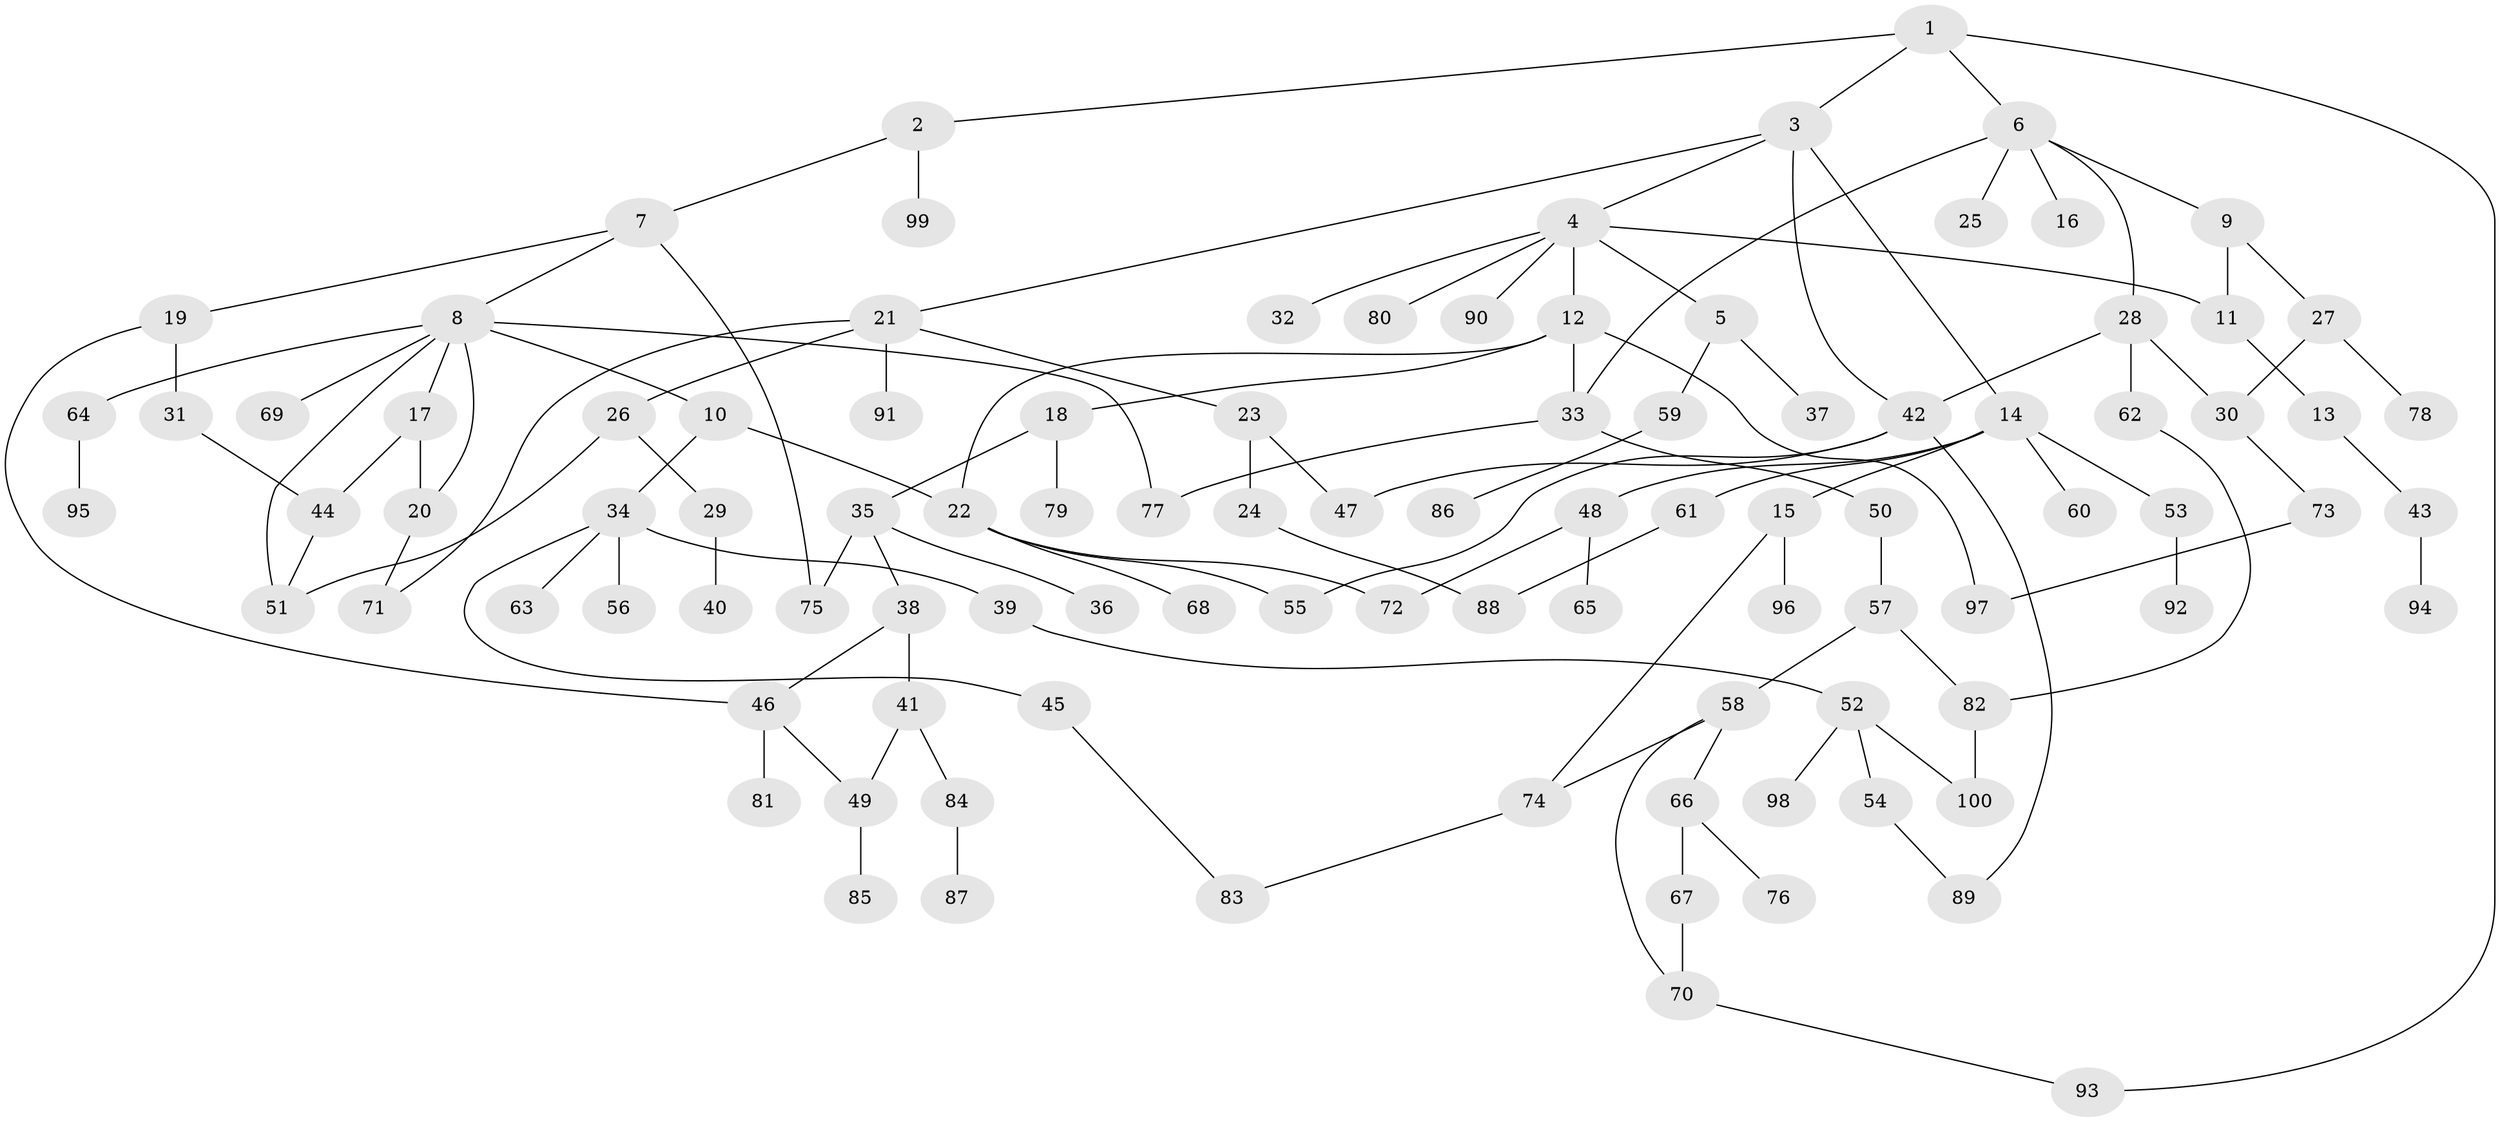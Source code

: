 // Generated by graph-tools (version 1.1) at 2025/38/02/21/25 10:38:51]
// undirected, 100 vertices, 125 edges
graph export_dot {
graph [start="1"]
  node [color=gray90,style=filled];
  1;
  2;
  3;
  4;
  5;
  6;
  7;
  8;
  9;
  10;
  11;
  12;
  13;
  14;
  15;
  16;
  17;
  18;
  19;
  20;
  21;
  22;
  23;
  24;
  25;
  26;
  27;
  28;
  29;
  30;
  31;
  32;
  33;
  34;
  35;
  36;
  37;
  38;
  39;
  40;
  41;
  42;
  43;
  44;
  45;
  46;
  47;
  48;
  49;
  50;
  51;
  52;
  53;
  54;
  55;
  56;
  57;
  58;
  59;
  60;
  61;
  62;
  63;
  64;
  65;
  66;
  67;
  68;
  69;
  70;
  71;
  72;
  73;
  74;
  75;
  76;
  77;
  78;
  79;
  80;
  81;
  82;
  83;
  84;
  85;
  86;
  87;
  88;
  89;
  90;
  91;
  92;
  93;
  94;
  95;
  96;
  97;
  98;
  99;
  100;
  1 -- 2;
  1 -- 3;
  1 -- 6;
  1 -- 93;
  2 -- 7;
  2 -- 99;
  3 -- 4;
  3 -- 14;
  3 -- 21;
  3 -- 42;
  4 -- 5;
  4 -- 12;
  4 -- 32;
  4 -- 80;
  4 -- 90;
  4 -- 11;
  5 -- 37;
  5 -- 59;
  6 -- 9;
  6 -- 16;
  6 -- 25;
  6 -- 28;
  6 -- 33;
  7 -- 8;
  7 -- 19;
  7 -- 75;
  8 -- 10;
  8 -- 17;
  8 -- 64;
  8 -- 69;
  8 -- 77;
  8 -- 51;
  8 -- 20;
  9 -- 11;
  9 -- 27;
  10 -- 34;
  10 -- 22;
  11 -- 13;
  12 -- 18;
  12 -- 22;
  12 -- 33;
  12 -- 97;
  13 -- 43;
  14 -- 15;
  14 -- 48;
  14 -- 53;
  14 -- 60;
  14 -- 61;
  15 -- 74;
  15 -- 96;
  17 -- 20;
  17 -- 44;
  18 -- 35;
  18 -- 79;
  19 -- 31;
  19 -- 46;
  20 -- 71;
  21 -- 23;
  21 -- 26;
  21 -- 91;
  21 -- 71;
  22 -- 55;
  22 -- 68;
  22 -- 72;
  23 -- 24;
  23 -- 47;
  24 -- 88;
  26 -- 29;
  26 -- 51;
  27 -- 78;
  27 -- 30;
  28 -- 30;
  28 -- 42;
  28 -- 62;
  29 -- 40;
  30 -- 73;
  31 -- 44;
  33 -- 50;
  33 -- 77;
  34 -- 39;
  34 -- 45;
  34 -- 56;
  34 -- 63;
  35 -- 36;
  35 -- 38;
  35 -- 75;
  38 -- 41;
  38 -- 46;
  39 -- 52;
  41 -- 84;
  41 -- 49;
  42 -- 47;
  42 -- 89;
  42 -- 55;
  43 -- 94;
  44 -- 51;
  45 -- 83;
  46 -- 49;
  46 -- 81;
  48 -- 65;
  48 -- 72;
  49 -- 85;
  50 -- 57;
  52 -- 54;
  52 -- 98;
  52 -- 100;
  53 -- 92;
  54 -- 89;
  57 -- 58;
  57 -- 82;
  58 -- 66;
  58 -- 74;
  58 -- 70;
  59 -- 86;
  61 -- 88;
  62 -- 82;
  64 -- 95;
  66 -- 67;
  66 -- 76;
  67 -- 70;
  70 -- 93;
  73 -- 97;
  74 -- 83;
  82 -- 100;
  84 -- 87;
}
